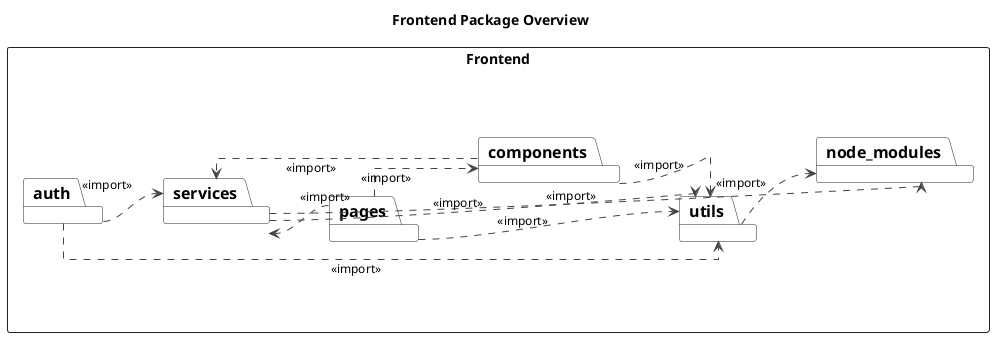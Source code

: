 @startuml FrontendPackage
title Frontend Package Overview

left to right direction
skinparam packageStyle rectangle
skinparam linetype ortho
skinparam shadowing false
skinparam ArrowColor #444444
skinparam ArrowFontSize 12
skinparam package {
  BorderColor #222222
  BackgroundColor #FFFFFF
  FontSize 16
}
skinparam defaultFontName Arial

package "Frontend" {
  package "auth" as auth
  package "services" as services
  package "pages" as pages
  package "components" as components
  package "node_modules" as node_modules
  package "utils" as utils

  auth -[hidden]-> services
  services -[hidden]-> pages
  components -[hidden]-> node_modules
  node_modules -[hidden]-> utils
  auth -[hidden]-> components
  services -[hidden]-> node_modules
  pages -[hidden]-> utils
}

pages ..> components : <<import>>
pages ..> services : <<import>>
pages ..> utils : <<import>>

auth ..> services : <<import>>
auth ..> utils : <<import>>

components ..> services : <<import>>
components ..> utils : <<import>>

services ..> utils : <<import>>
services ..> node_modules : <<import>>

utils ..> node_modules : <<import>>

@enduml
